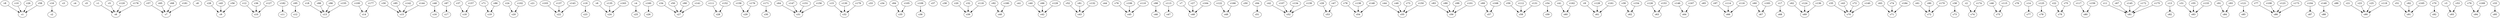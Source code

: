 strict digraph  {
c1;
c2;
c3;
c4;
c5;
c6;
c7;
c8;
c9;
c10;
c11;
c12;
c13;
c14;
c15;
c16;
c17;
c18;
c19;
c20;
c21;
c22;
c23;
c24;
c25;
c26;
c27;
c28;
c29;
c30;
c31;
c32;
c33;
c34;
c35;
c36;
c37;
c38;
c39;
c40;
c41;
c42;
c43;
c44;
c45;
c46;
c47;
c48;
c49;
c50;
c51;
c52;
c53;
c54;
c55;
c56;
c57;
c58;
c59;
c60;
c61;
c62;
c63;
c64;
c65;
c66;
c67;
c68;
c69;
c70;
c71;
c72;
c73;
c74;
c75;
c76;
c77;
c78;
c79;
c80;
c81;
c82;
c83;
c84;
c85;
c86;
c87;
c88;
c89;
c90;
c91;
c92;
c93;
c94;
c95;
v1;
v2;
v3;
v4;
v5;
v6;
v7;
v8;
v9;
v10;
v11;
v12;
v13;
v14;
v15;
v16;
v17;
v18;
v19;
v20;
v21;
v22;
v23;
v24;
v25;
v26;
v27;
v28;
v29;
v30;
v31;
v32;
v33;
v34;
v35;
v36;
v37;
v38;
v39;
v40;
v41;
v42;
v43;
v44;
v45;
v46;
v47;
v48;
v49;
v50;
v51;
v52;
v53;
v54;
v55;
v56;
v57;
v58;
v59;
v60;
v61;
v62;
v63;
v64;
v65;
v66;
v67;
v68;
v69;
v70;
v71;
v72;
v73;
v74;
v75;
v76;
v77;
v78;
v79;
v80;
v81;
v82;
v83;
v84;
v85;
v86;
v87;
v88;
v89;
v90;
v91;
v92;
v93;
v94;
v95;
v96;
v97;
v98;
v99;
v100;
v101;
v102;
v103;
v104;
v105;
v106;
v107;
v108;
v109;
v110;
v111;
v112;
v113;
v114;
v115;
v116;
v117;
v118;
v119;
v120;
v121;
v122;
v123;
v124;
v125;
v126;
v127;
v128;
v129;
v130;
v131;
v132;
v133;
v134;
v135;
v136;
v137;
v138;
v139;
v140;
v141;
v142;
v143;
v144;
v145;
v146;
v147;
v148;
v149;
v150;
v151;
v152;
v153;
v154;
v155;
v156;
v157;
v158;
v159;
v160;
v161;
v162;
v163;
v164;
v165;
v166;
v167;
v168;
v169;
v170;
v171;
v172;
v173;
v174;
v175;
v176;
v177;
v178;
v179;
v180;
v181;
v182;
v183;
v184;
v1 -> c6  [weight=1];
v2 -> c74  [weight=1];
v3 -> c93  [weight=1];
v4 -> c25  [weight=1];
v5 -> c6  [weight=1];
v6 -> c24  [weight=1];
v7 -> c48  [weight=1];
v8 -> c1  [weight=1];
v9 -> c61  [weight=1];
v10 -> c1  [weight=1];
v11 -> c81  [weight=1];
v12 -> c10  [weight=1];
v13 -> c82  [weight=1];
v14 -> c77  [weight=1];
v15 -> c32  [weight=1];
v16 -> c2  [weight=1];
v17 -> c68  [weight=1];
v18 -> c13  [weight=1];
v19 -> c23  [weight=1];
v20 -> c39  [weight=1];
v21 -> c90  [weight=1];
v22 -> c79  [weight=1];
v23 -> c90  [weight=1];
v24 -> c20  [weight=1];
v25 -> c90  [weight=1];
v26 -> c1  [weight=1];
v27 -> c48  [weight=1];
v28 -> c9  [weight=1];
v29 -> c53  [weight=1];
v30 -> c15  [weight=1];
v31 -> c83  [weight=1];
v32 -> c39  [weight=1];
v33 -> c95  [weight=1];
v34 -> c27  [weight=1];
v35 -> c70  [weight=1];
v36 -> c10  [weight=1];
v37 -> c18  [weight=1];
v38 -> c73  [weight=1];
v39 -> c62  [weight=1];
v40 -> c42  [weight=1];
v41 -> c60  [weight=1];
v42 -> c52  [weight=1];
v43 -> c70  [weight=1];
v44 -> c55  [weight=1];
v45 -> c9  [weight=1];
v46 -> c75  [weight=1];
v47 -> c53  [weight=1];
v48 -> c16  [weight=1];
v49 -> c55  [weight=1];
v50 -> c27  [weight=1];
v51 -> c91  [weight=1];
v52 -> c43  [weight=1];
v53 -> c93  [weight=1];
v54 -> c59  [weight=1];
v55 -> c83  [weight=1];
v56 -> c9  [weight=1];
v57 -> c7  [weight=1];
v58 -> c1  [weight=1];
v59 -> c58  [weight=1];
v60 -> c67  [weight=1];
v61 -> c72  [weight=1];
v62 -> c69  [weight=1];
v63 -> c71  [weight=1];
v64 -> c31  [weight=1];
v65 -> c7  [weight=1];
v66 -> c42  [weight=1];
v67 -> c81  [weight=1];
v68 -> c7  [weight=1];
v69 -> c57  [weight=1];
v70 -> c92  [weight=1];
v71 -> c19  [weight=1];
v72 -> c70  [weight=1];
v73 -> c55  [weight=1];
v74 -> c71  [weight=1];
v75 -> c79  [weight=1];
v76 -> c45  [weight=1];
v77 -> c86  [weight=1];
v78 -> c54  [weight=1];
v79 -> c94  [weight=1];
v80 -> c72  [weight=1];
v81 -> c43  [weight=1];
v82 -> c91  [weight=1];
v83 -> c56  [weight=1];
v84 -> c35  [weight=1];
v85 -> c15  [weight=1];
v86 -> c19  [weight=1];
v87 -> c17  [weight=1];
v88 -> c13  [weight=1];
v89 -> c56  [weight=1];
v90 -> c27  [weight=1];
v91 -> c84  [weight=1];
v92 -> c40  [weight=1];
v93 -> c84  [weight=1];
v94 -> c51  [weight=1];
v95 -> c12  [weight=1];
v96 -> c13  [weight=1];
v97 -> c66  [weight=1];
v98 -> c46  [weight=1];
v99 -> c56  [weight=1];
v100 -> c14  [weight=1];
v101 -> c56  [weight=1];
v102 -> c20  [weight=1];
v103 -> c22  [weight=1];
v104 -> c87  [weight=1];
v105 -> c35  [weight=1];
v106 -> c45  [weight=1];
v107 -> c52  [weight=1];
v108 -> c86  [weight=1];
v109 -> c36  [weight=1];
v110 -> c45  [weight=1];
v111 -> c28  [weight=1];
v112 -> c58  [weight=1];
v113 -> c47  [weight=1];
v114 -> c66  [weight=1];
v115 -> c75  [weight=1];
v116 -> c66  [weight=1];
v117 -> c80  [weight=1];
v118 -> c39  [weight=1];
v119 -> c90  [weight=1];
v120 -> c6  [weight=1];
v121 -> c85  [weight=1];
v122 -> c49  [weight=1];
v123 -> c86  [weight=1];
v124 -> c69  [weight=1];
v125 -> c78  [weight=1];
v126 -> c63  [weight=1];
v127 -> c10  [weight=1];
v128 -> c61  [weight=1];
v129 -> c42  [weight=1];
v130 -> c32  [weight=1];
v131 -> c58  [weight=1];
v132 -> c43  [weight=1];
v133 -> c83  [weight=1];
v134 -> c52  [weight=1];
v135 -> c24  [weight=1];
v136 -> c69  [weight=1];
v137 -> c22  [weight=1];
v138 -> c54  [weight=1];
v139 -> c52  [weight=1];
v140 -> c70  [weight=1];
v141 -> c27  [weight=1];
v142 -> c15  [weight=1];
v143 -> c22  [weight=1];
v144 -> c15  [weight=1];
v145 -> c81  [weight=1];
v146 -> c64  [weight=1];
v147 -> c31  [weight=1];
v148 -> c54  [weight=1];
v149 -> c88  [weight=1];
v150 -> c55  [weight=1];
v151 -> c31  [weight=1];
v152 -> c28  [weight=1];
v153 -> c63  [weight=1];
v154 -> c62  [weight=1];
v155 -> c13  [weight=1];
v156 -> c31  [weight=1];
v157 -> c18  [weight=1];
v158 -> c29  [weight=1];
v159 -> c80  [weight=1];
v160 -> c26  [weight=1];
v161 -> c61  [weight=1];
v162 -> c60  [weight=1];
v163 -> c24  [weight=1];
v164 -> c48  [weight=1];
v165 -> c91  [weight=1];
v166 -> c49  [weight=1];
v167 -> c64  [weight=1];
v168 -> c57  [weight=1];
v169 -> c94  [weight=1];
v170 -> c72  [weight=1];
v171 -> c30  [weight=1];
v172 -> c81  [weight=1];
v173 -> c86  [weight=1];
v174 -> c74  [weight=1];
v175 -> c81  [weight=1];
v176 -> c29  [weight=1];
v177 -> c14  [weight=1];
v178 -> c6  [weight=1];
v179 -> c32  [weight=1];
v180 -> c40  [weight=1];
v181 -> c7  [weight=1];
v182 -> c11  [weight=1];
v183 -> c67  [weight=1];
v184 -> c71  [weight=1];
}
